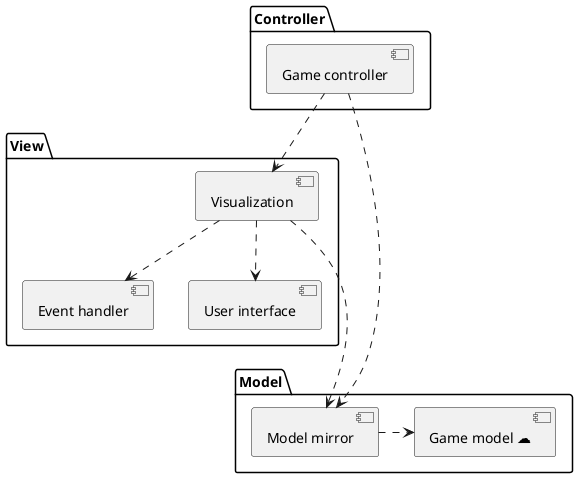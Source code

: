 @startuml
'https://plantuml.com/component-diagram

package "Model" {
    component "Game model ☁" as model
    component "Model mirror" as mirror

    mirror .right.> model
}

package "View" {
    component "Event handler" as event
    component "Visualization" as visualization
    component "User interface" as ui

    visualization .down.> event
    visualization .down.> ui
}

package "Controller" {
    component "Game controller" as controller
}

controller .down.> visualization
controller .down.> mirror
visualization .down.> mirror
event -[hidden]right- mirror
ui -[hidden]- mirror

@enduml